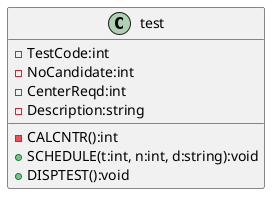 @startuml Q3
class test
{
    - TestCode:int
    - NoCandidate:int
    - CenterReqd:int
    - Description:string
    - CALCNTR():int
    + SCHEDULE(t:int, n:int, d:string):void
    + DISPTEST():void
}
@enduml